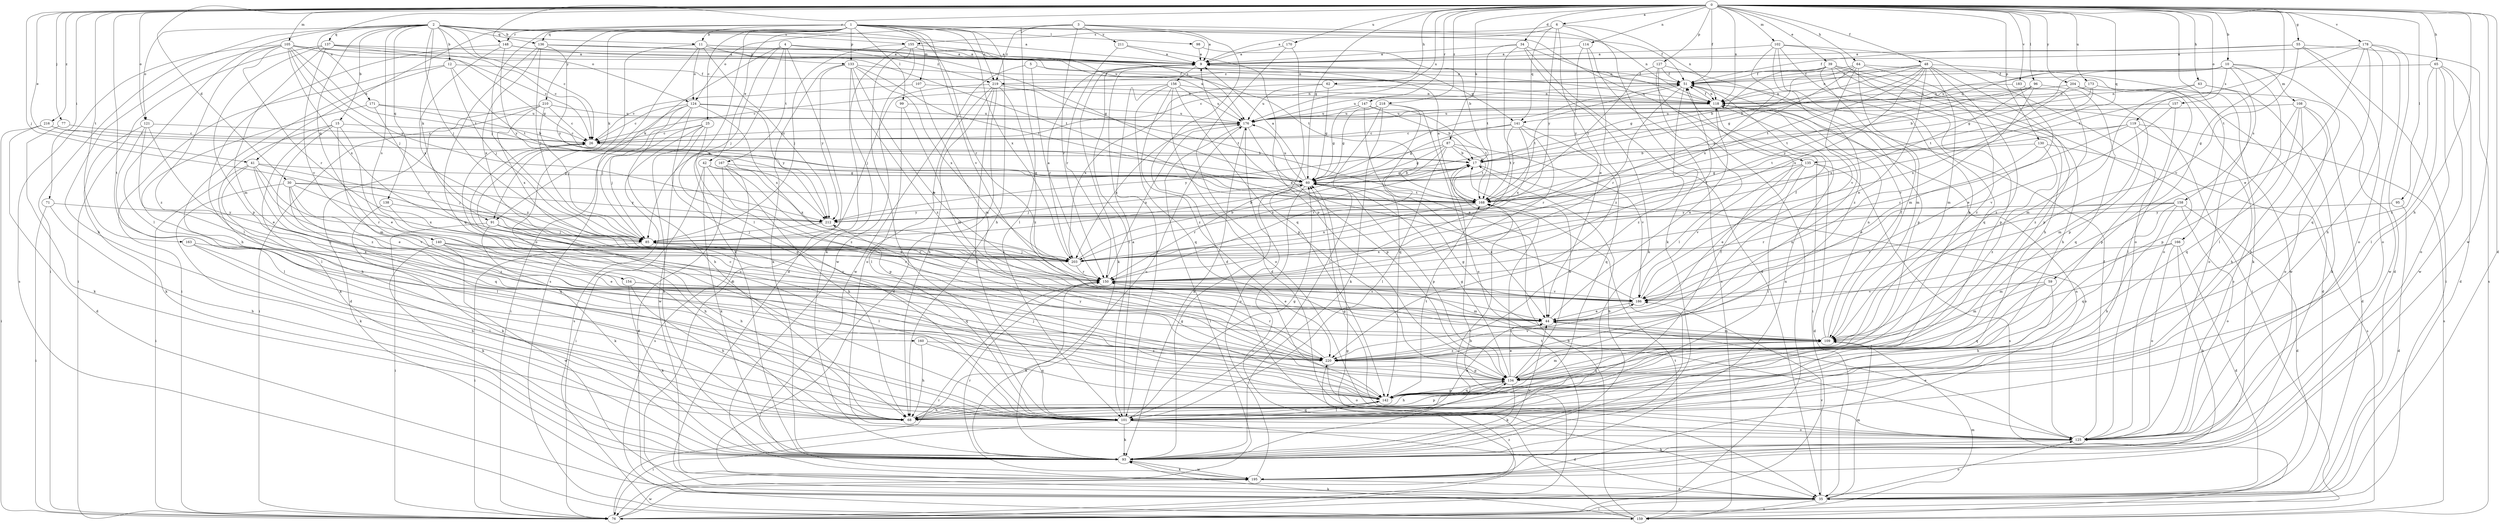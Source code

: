 strict digraph  {
0;
1;
2;
3;
4;
5;
6;
9;
10;
11;
12;
15;
17;
25;
26;
30;
34;
35;
39;
41;
42;
44;
48;
51;
55;
59;
60;
62;
63;
64;
65;
68;
71;
76;
77;
85;
87;
91;
93;
95;
96;
98;
99;
101;
102;
105;
107;
108;
109;
114;
118;
119;
121;
124;
125;
127;
130;
133;
134;
135;
136;
137;
138;
140;
141;
142;
147;
148;
150;
154;
155;
156;
157;
158;
159;
160;
163;
166;
167;
168;
170;
171;
173;
176;
178;
183;
186;
195;
203;
204;
210;
211;
212;
216;
218;
219;
220;
0 -> 6  [label=a];
0 -> 10  [label=b];
0 -> 30  [label=d];
0 -> 34  [label=d];
0 -> 35  [label=d];
0 -> 39  [label=e];
0 -> 41  [label=e];
0 -> 48  [label=f];
0 -> 51  [label=f];
0 -> 55  [label=g];
0 -> 59  [label=g];
0 -> 60  [label=g];
0 -> 62  [label=h];
0 -> 63  [label=h];
0 -> 64  [label=h];
0 -> 65  [label=h];
0 -> 68  [label=h];
0 -> 71  [label=i];
0 -> 77  [label=j];
0 -> 85  [label=j];
0 -> 87  [label=k];
0 -> 95  [label=l];
0 -> 96  [label=l];
0 -> 102  [label=m];
0 -> 105  [label=m];
0 -> 114  [label=n];
0 -> 118  [label=n];
0 -> 119  [label=o];
0 -> 121  [label=o];
0 -> 127  [label=p];
0 -> 130  [label=p];
0 -> 135  [label=q];
0 -> 147  [label=r];
0 -> 148  [label=r];
0 -> 160  [label=t];
0 -> 163  [label=t];
0 -> 166  [label=t];
0 -> 170  [label=u];
0 -> 171  [label=u];
0 -> 173  [label=u];
0 -> 176  [label=u];
0 -> 178  [label=v];
0 -> 183  [label=v];
0 -> 195  [label=w];
0 -> 204  [label=y];
0 -> 216  [label=z];
0 -> 218  [label=z];
1 -> 11  [label=b];
1 -> 25  [label=c];
1 -> 41  [label=e];
1 -> 42  [label=e];
1 -> 51  [label=f];
1 -> 68  [label=h];
1 -> 85  [label=j];
1 -> 91  [label=k];
1 -> 98  [label=l];
1 -> 99  [label=l];
1 -> 101  [label=l];
1 -> 107  [label=m];
1 -> 133  [label=p];
1 -> 135  [label=q];
1 -> 136  [label=q];
1 -> 148  [label=r];
1 -> 150  [label=r];
1 -> 186  [label=v];
1 -> 203  [label=x];
1 -> 210  [label=y];
1 -> 219  [label=z];
2 -> 9  [label=a];
2 -> 11  [label=b];
2 -> 12  [label=b];
2 -> 15  [label=b];
2 -> 26  [label=c];
2 -> 76  [label=i];
2 -> 85  [label=j];
2 -> 91  [label=k];
2 -> 101  [label=l];
2 -> 121  [label=o];
2 -> 124  [label=o];
2 -> 136  [label=q];
2 -> 137  [label=q];
2 -> 138  [label=q];
2 -> 140  [label=q];
2 -> 154  [label=s];
2 -> 155  [label=s];
2 -> 176  [label=u];
3 -> 9  [label=a];
3 -> 35  [label=d];
3 -> 101  [label=l];
3 -> 118  [label=n];
3 -> 124  [label=o];
3 -> 150  [label=r];
3 -> 211  [label=y];
3 -> 219  [label=z];
4 -> 9  [label=a];
4 -> 35  [label=d];
4 -> 85  [label=j];
4 -> 91  [label=k];
4 -> 93  [label=k];
4 -> 167  [label=t];
4 -> 219  [label=z];
5 -> 51  [label=f];
5 -> 150  [label=r];
5 -> 195  [label=w];
6 -> 9  [label=a];
6 -> 44  [label=e];
6 -> 93  [label=k];
6 -> 118  [label=n];
6 -> 141  [label=q];
6 -> 155  [label=s];
6 -> 212  [label=y];
9 -> 51  [label=f];
9 -> 93  [label=k];
9 -> 101  [label=l];
9 -> 141  [label=q];
9 -> 156  [label=s];
10 -> 60  [label=g];
10 -> 101  [label=l];
10 -> 108  [label=m];
10 -> 141  [label=q];
10 -> 157  [label=s];
10 -> 158  [label=s];
10 -> 176  [label=u];
10 -> 195  [label=w];
10 -> 219  [label=z];
11 -> 60  [label=g];
11 -> 124  [label=o];
11 -> 125  [label=o];
11 -> 133  [label=p];
11 -> 159  [label=s];
11 -> 176  [label=u];
11 -> 212  [label=y];
12 -> 51  [label=f];
12 -> 68  [label=h];
12 -> 76  [label=i];
12 -> 85  [label=j];
12 -> 168  [label=t];
15 -> 26  [label=c];
15 -> 44  [label=e];
15 -> 68  [label=h];
15 -> 93  [label=k];
15 -> 109  [label=m];
15 -> 220  [label=z];
17 -> 60  [label=g];
17 -> 125  [label=o];
17 -> 203  [label=x];
25 -> 26  [label=c];
25 -> 85  [label=j];
25 -> 93  [label=k];
25 -> 159  [label=s];
25 -> 195  [label=w];
25 -> 220  [label=z];
26 -> 17  [label=b];
30 -> 93  [label=k];
30 -> 142  [label=q];
30 -> 168  [label=t];
30 -> 186  [label=v];
30 -> 203  [label=x];
30 -> 212  [label=y];
30 -> 220  [label=z];
34 -> 9  [label=a];
34 -> 35  [label=d];
34 -> 93  [label=k];
34 -> 118  [label=n];
34 -> 150  [label=r];
34 -> 168  [label=t];
35 -> 76  [label=i];
35 -> 109  [label=m];
35 -> 125  [label=o];
35 -> 159  [label=s];
35 -> 186  [label=v];
39 -> 26  [label=c];
39 -> 51  [label=f];
39 -> 60  [label=g];
39 -> 68  [label=h];
39 -> 76  [label=i];
39 -> 109  [label=m];
39 -> 125  [label=o];
39 -> 134  [label=p];
41 -> 44  [label=e];
41 -> 60  [label=g];
41 -> 76  [label=i];
41 -> 85  [label=j];
41 -> 101  [label=l];
41 -> 142  [label=q];
41 -> 150  [label=r];
42 -> 60  [label=g];
42 -> 76  [label=i];
42 -> 93  [label=k];
42 -> 134  [label=p];
42 -> 220  [label=z];
44 -> 109  [label=m];
44 -> 118  [label=n];
48 -> 17  [label=b];
48 -> 44  [label=e];
48 -> 51  [label=f];
48 -> 60  [label=g];
48 -> 93  [label=k];
48 -> 109  [label=m];
48 -> 118  [label=n];
48 -> 134  [label=p];
48 -> 168  [label=t];
48 -> 203  [label=x];
48 -> 220  [label=z];
51 -> 118  [label=n];
51 -> 150  [label=r];
51 -> 168  [label=t];
51 -> 176  [label=u];
51 -> 220  [label=z];
55 -> 9  [label=a];
55 -> 51  [label=f];
55 -> 76  [label=i];
55 -> 125  [label=o];
55 -> 159  [label=s];
55 -> 186  [label=v];
59 -> 68  [label=h];
59 -> 109  [label=m];
59 -> 142  [label=q];
59 -> 186  [label=v];
60 -> 9  [label=a];
60 -> 17  [label=b];
60 -> 44  [label=e];
60 -> 51  [label=f];
60 -> 76  [label=i];
60 -> 85  [label=j];
60 -> 134  [label=p];
60 -> 150  [label=r];
60 -> 168  [label=t];
60 -> 176  [label=u];
62 -> 60  [label=g];
62 -> 118  [label=n];
62 -> 176  [label=u];
62 -> 203  [label=x];
63 -> 93  [label=k];
63 -> 109  [label=m];
63 -> 118  [label=n];
63 -> 125  [label=o];
64 -> 17  [label=b];
64 -> 51  [label=f];
64 -> 109  [label=m];
64 -> 186  [label=v];
64 -> 195  [label=w];
64 -> 212  [label=y];
64 -> 220  [label=z];
65 -> 35  [label=d];
65 -> 51  [label=f];
65 -> 101  [label=l];
65 -> 125  [label=o];
65 -> 195  [label=w];
65 -> 220  [label=z];
68 -> 134  [label=p];
68 -> 176  [label=u];
71 -> 68  [label=h];
71 -> 76  [label=i];
71 -> 212  [label=y];
76 -> 17  [label=b];
76 -> 109  [label=m];
76 -> 150  [label=r];
76 -> 195  [label=w];
76 -> 220  [label=z];
77 -> 26  [label=c];
77 -> 93  [label=k];
85 -> 17  [label=b];
85 -> 76  [label=i];
85 -> 142  [label=q];
85 -> 203  [label=x];
87 -> 17  [label=b];
87 -> 60  [label=g];
87 -> 101  [label=l];
87 -> 150  [label=r];
87 -> 168  [label=t];
87 -> 186  [label=v];
87 -> 212  [label=y];
91 -> 68  [label=h];
91 -> 76  [label=i];
91 -> 85  [label=j];
91 -> 93  [label=k];
91 -> 101  [label=l];
91 -> 150  [label=r];
93 -> 17  [label=b];
93 -> 44  [label=e];
93 -> 60  [label=g];
93 -> 118  [label=n];
93 -> 168  [label=t];
93 -> 195  [label=w];
95 -> 35  [label=d];
95 -> 212  [label=y];
96 -> 118  [label=n];
96 -> 142  [label=q];
96 -> 168  [label=t];
96 -> 186  [label=v];
96 -> 203  [label=x];
96 -> 212  [label=y];
98 -> 9  [label=a];
98 -> 17  [label=b];
99 -> 101  [label=l];
99 -> 109  [label=m];
99 -> 176  [label=u];
101 -> 9  [label=a];
101 -> 26  [label=c];
101 -> 35  [label=d];
101 -> 44  [label=e];
101 -> 51  [label=f];
101 -> 60  [label=g];
101 -> 76  [label=i];
101 -> 93  [label=k];
101 -> 125  [label=o];
101 -> 142  [label=q];
102 -> 9  [label=a];
102 -> 68  [label=h];
102 -> 125  [label=o];
102 -> 134  [label=p];
102 -> 142  [label=q];
102 -> 203  [label=x];
102 -> 220  [label=z];
105 -> 9  [label=a];
105 -> 26  [label=c];
105 -> 51  [label=f];
105 -> 68  [label=h];
105 -> 85  [label=j];
105 -> 150  [label=r];
105 -> 159  [label=s];
105 -> 168  [label=t];
105 -> 203  [label=x];
105 -> 212  [label=y];
105 -> 220  [label=z];
107 -> 26  [label=c];
107 -> 109  [label=m];
107 -> 118  [label=n];
108 -> 35  [label=d];
108 -> 68  [label=h];
108 -> 125  [label=o];
108 -> 134  [label=p];
108 -> 142  [label=q];
108 -> 176  [label=u];
109 -> 51  [label=f];
109 -> 60  [label=g];
109 -> 118  [label=n];
109 -> 142  [label=q];
109 -> 220  [label=z];
114 -> 9  [label=a];
114 -> 159  [label=s];
114 -> 212  [label=y];
114 -> 220  [label=z];
118 -> 51  [label=f];
118 -> 76  [label=i];
118 -> 176  [label=u];
119 -> 26  [label=c];
119 -> 109  [label=m];
119 -> 125  [label=o];
119 -> 150  [label=r];
119 -> 159  [label=s];
119 -> 168  [label=t];
121 -> 26  [label=c];
121 -> 44  [label=e];
121 -> 93  [label=k];
121 -> 101  [label=l];
121 -> 220  [label=z];
124 -> 26  [label=c];
124 -> 68  [label=h];
124 -> 76  [label=i];
124 -> 85  [label=j];
124 -> 142  [label=q];
124 -> 176  [label=u];
124 -> 203  [label=x];
124 -> 212  [label=y];
125 -> 44  [label=e];
125 -> 51  [label=f];
125 -> 60  [label=g];
125 -> 93  [label=k];
127 -> 51  [label=f];
127 -> 76  [label=i];
127 -> 101  [label=l];
127 -> 134  [label=p];
127 -> 168  [label=t];
130 -> 17  [label=b];
130 -> 44  [label=e];
130 -> 159  [label=s];
130 -> 220  [label=z];
133 -> 35  [label=d];
133 -> 44  [label=e];
133 -> 51  [label=f];
133 -> 93  [label=k];
133 -> 168  [label=t];
133 -> 203  [label=x];
133 -> 212  [label=y];
133 -> 220  [label=z];
134 -> 17  [label=b];
134 -> 26  [label=c];
134 -> 44  [label=e];
134 -> 60  [label=g];
134 -> 68  [label=h];
134 -> 93  [label=k];
134 -> 109  [label=m];
134 -> 118  [label=n];
134 -> 142  [label=q];
134 -> 212  [label=y];
135 -> 35  [label=d];
135 -> 44  [label=e];
135 -> 60  [label=g];
135 -> 101  [label=l];
135 -> 159  [label=s];
135 -> 186  [label=v];
136 -> 9  [label=a];
136 -> 85  [label=j];
136 -> 118  [label=n];
136 -> 142  [label=q];
136 -> 168  [label=t];
136 -> 203  [label=x];
136 -> 212  [label=y];
137 -> 9  [label=a];
137 -> 26  [label=c];
137 -> 60  [label=g];
137 -> 76  [label=i];
137 -> 109  [label=m];
137 -> 134  [label=p];
137 -> 186  [label=v];
138 -> 68  [label=h];
138 -> 93  [label=k];
138 -> 212  [label=y];
140 -> 44  [label=e];
140 -> 93  [label=k];
140 -> 150  [label=r];
140 -> 186  [label=v];
140 -> 195  [label=w];
140 -> 203  [label=x];
141 -> 26  [label=c];
141 -> 60  [label=g];
141 -> 142  [label=q];
141 -> 150  [label=r];
141 -> 168  [label=t];
141 -> 203  [label=x];
142 -> 26  [label=c];
142 -> 68  [label=h];
142 -> 85  [label=j];
142 -> 101  [label=l];
142 -> 134  [label=p];
142 -> 168  [label=t];
147 -> 17  [label=b];
147 -> 44  [label=e];
147 -> 60  [label=g];
147 -> 168  [label=t];
147 -> 176  [label=u];
148 -> 9  [label=a];
148 -> 101  [label=l];
148 -> 118  [label=n];
148 -> 203  [label=x];
148 -> 212  [label=y];
150 -> 51  [label=f];
150 -> 93  [label=k];
150 -> 109  [label=m];
150 -> 176  [label=u];
150 -> 186  [label=v];
154 -> 44  [label=e];
154 -> 68  [label=h];
154 -> 93  [label=k];
154 -> 186  [label=v];
155 -> 9  [label=a];
155 -> 85  [label=j];
155 -> 93  [label=k];
155 -> 101  [label=l];
155 -> 168  [label=t];
155 -> 195  [label=w];
156 -> 26  [label=c];
156 -> 101  [label=l];
156 -> 118  [label=n];
156 -> 125  [label=o];
156 -> 134  [label=p];
156 -> 142  [label=q];
156 -> 176  [label=u];
156 -> 220  [label=z];
157 -> 134  [label=p];
157 -> 176  [label=u];
157 -> 186  [label=v];
158 -> 35  [label=d];
158 -> 68  [label=h];
158 -> 125  [label=o];
158 -> 142  [label=q];
158 -> 150  [label=r];
158 -> 186  [label=v];
158 -> 212  [label=y];
159 -> 17  [label=b];
159 -> 60  [label=g];
159 -> 93  [label=k];
159 -> 168  [label=t];
160 -> 68  [label=h];
160 -> 142  [label=q];
160 -> 220  [label=z];
163 -> 68  [label=h];
163 -> 101  [label=l];
163 -> 203  [label=x];
166 -> 35  [label=d];
166 -> 93  [label=k];
166 -> 109  [label=m];
166 -> 125  [label=o];
166 -> 203  [label=x];
167 -> 35  [label=d];
167 -> 60  [label=g];
167 -> 68  [label=h];
167 -> 159  [label=s];
167 -> 203  [label=x];
168 -> 9  [label=a];
168 -> 203  [label=x];
168 -> 212  [label=y];
170 -> 9  [label=a];
170 -> 35  [label=d];
170 -> 142  [label=q];
171 -> 17  [label=b];
171 -> 101  [label=l];
171 -> 150  [label=r];
171 -> 176  [label=u];
173 -> 17  [label=b];
173 -> 68  [label=h];
173 -> 118  [label=n];
173 -> 168  [label=t];
176 -> 26  [label=c];
176 -> 76  [label=i];
176 -> 93  [label=k];
176 -> 134  [label=p];
176 -> 203  [label=x];
178 -> 9  [label=a];
178 -> 35  [label=d];
178 -> 44  [label=e];
178 -> 68  [label=h];
178 -> 125  [label=o];
178 -> 142  [label=q];
178 -> 168  [label=t];
183 -> 44  [label=e];
183 -> 118  [label=n];
183 -> 220  [label=z];
186 -> 9  [label=a];
186 -> 44  [label=e];
186 -> 51  [label=f];
195 -> 35  [label=d];
195 -> 93  [label=k];
195 -> 118  [label=n];
195 -> 150  [label=r];
195 -> 168  [label=t];
195 -> 176  [label=u];
203 -> 9  [label=a];
203 -> 17  [label=b];
203 -> 85  [label=j];
203 -> 150  [label=r];
204 -> 35  [label=d];
204 -> 101  [label=l];
204 -> 118  [label=n];
204 -> 134  [label=p];
204 -> 203  [label=x];
210 -> 26  [label=c];
210 -> 35  [label=d];
210 -> 76  [label=i];
210 -> 85  [label=j];
210 -> 176  [label=u];
210 -> 203  [label=x];
211 -> 9  [label=a];
211 -> 134  [label=p];
211 -> 150  [label=r];
212 -> 85  [label=j];
216 -> 26  [label=c];
216 -> 35  [label=d];
216 -> 60  [label=g];
216 -> 76  [label=i];
218 -> 60  [label=g];
218 -> 93  [label=k];
218 -> 101  [label=l];
218 -> 125  [label=o];
218 -> 142  [label=q];
218 -> 176  [label=u];
219 -> 35  [label=d];
219 -> 68  [label=h];
219 -> 85  [label=j];
219 -> 101  [label=l];
219 -> 118  [label=n];
219 -> 125  [label=o];
219 -> 168  [label=t];
219 -> 220  [label=z];
220 -> 125  [label=o];
220 -> 134  [label=p];
220 -> 150  [label=r];
220 -> 186  [label=v];
}
